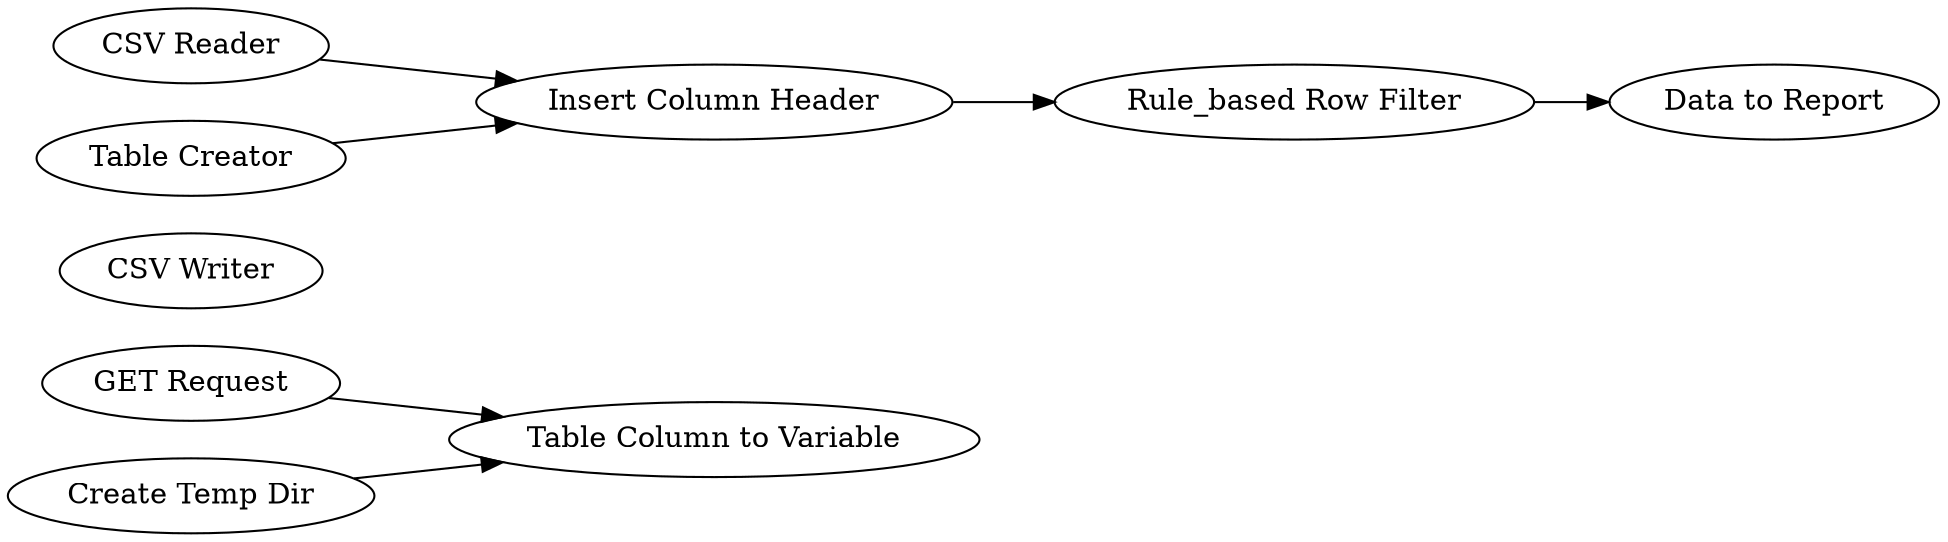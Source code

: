 digraph {
	3 [label="GET Request"]
	6 [label="CSV Writer"]
	7 [label="Create Temp Dir"]
	8 [label="Table Column to Variable"]
	9 [label="CSV Reader"]
	10 [label="Table Creator"]
	11 [label="Insert Column Header"]
	12 [label="Rule_based Row Filter"]
	13 [label="Data to Report"]
	3 -> 8
	7 -> 8
	9 -> 11
	10 -> 11
	11 -> 12
	12 -> 13
	rankdir=LR
}
